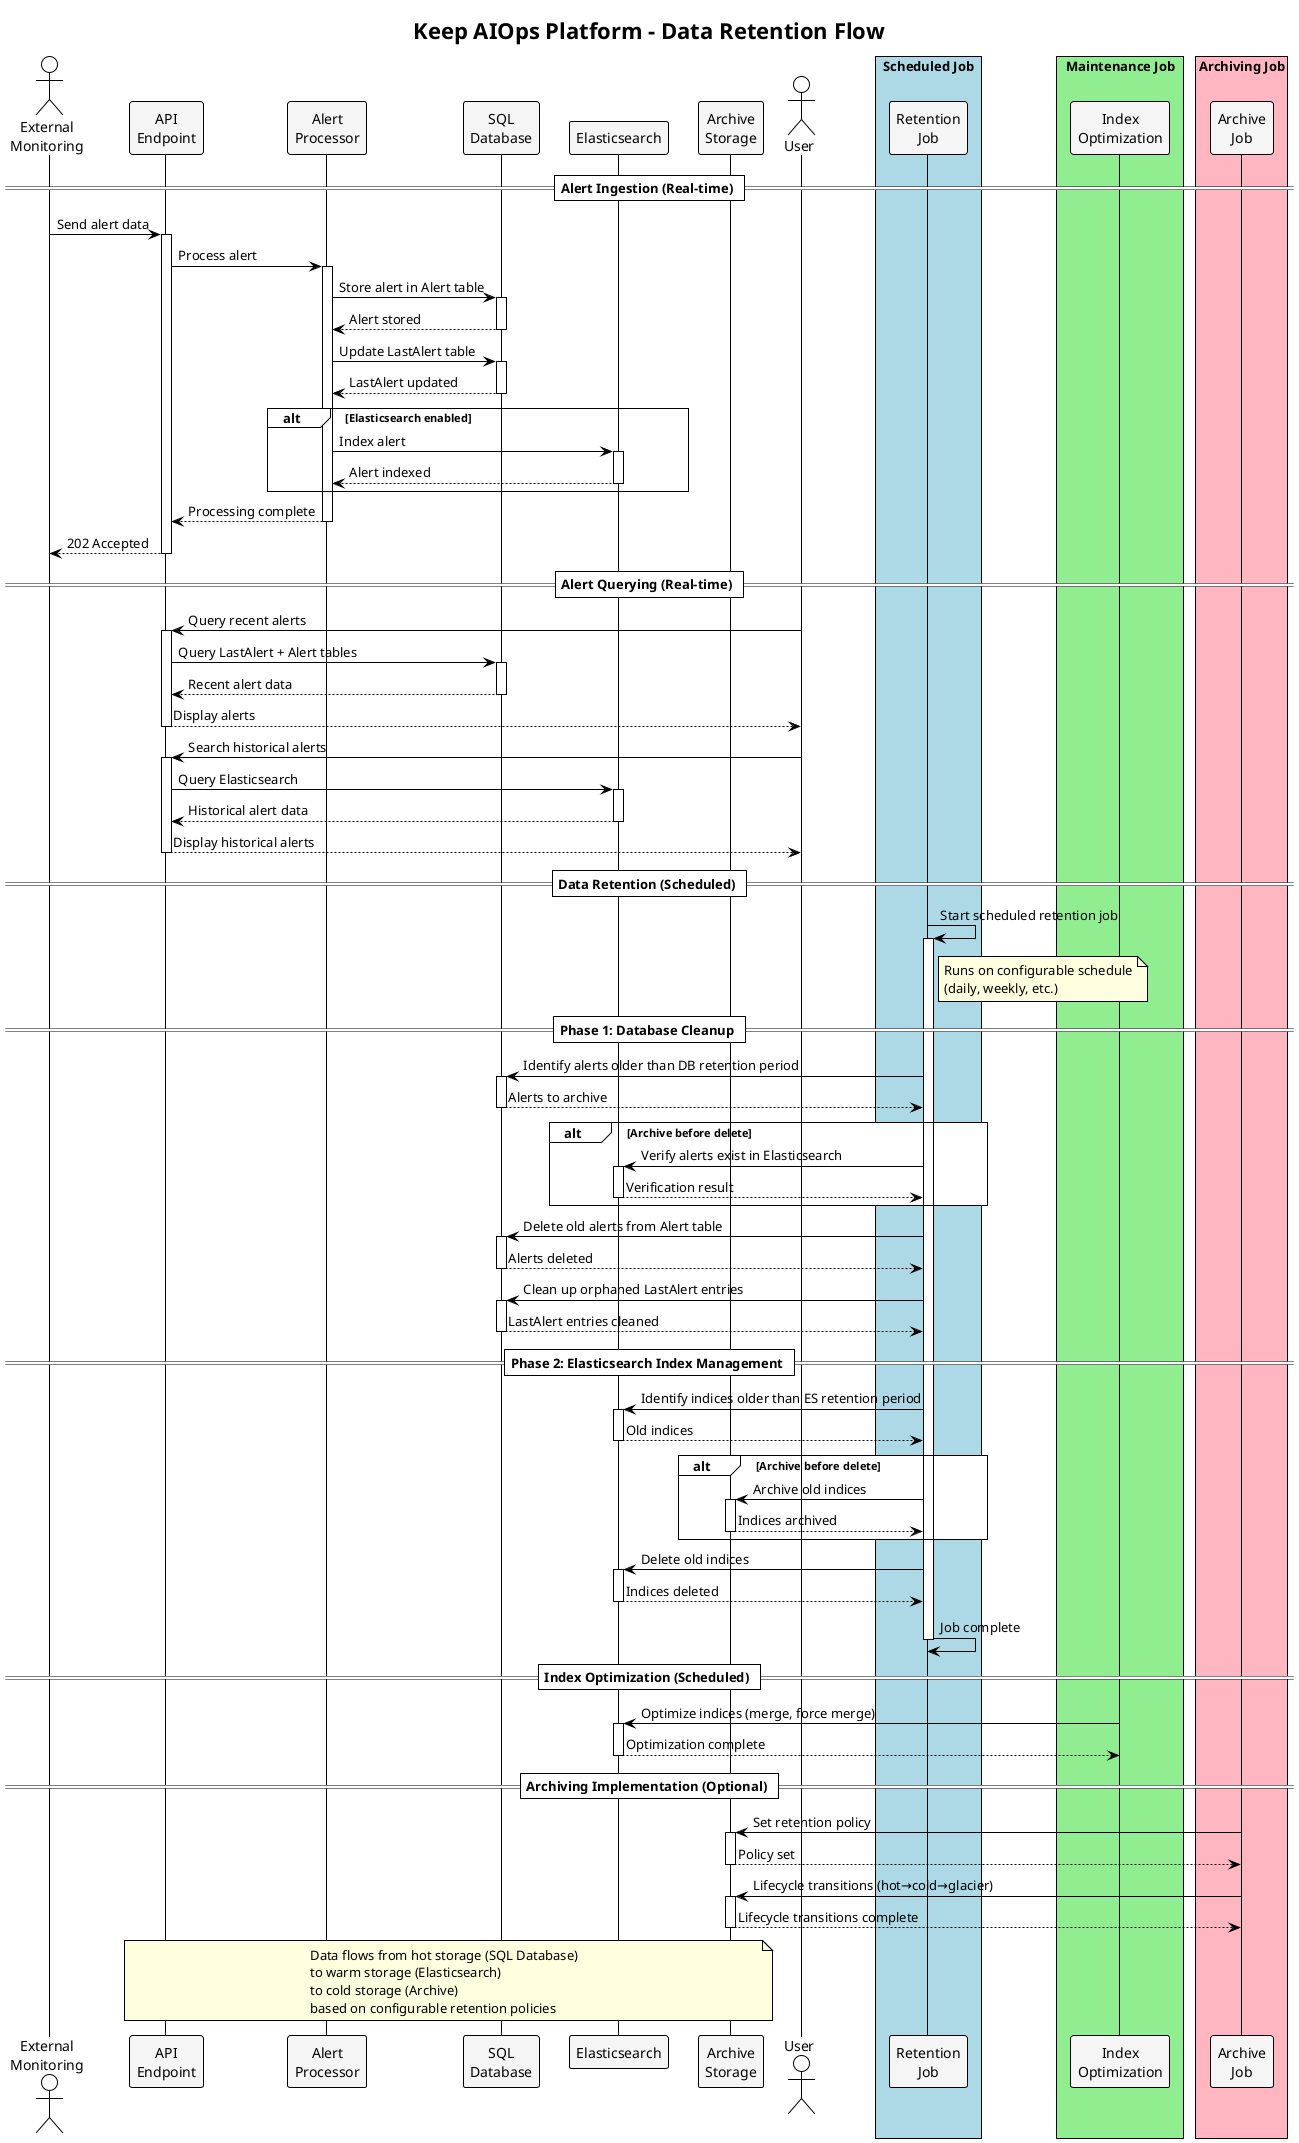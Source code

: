 @startuml Data_Retention_Flow

title Keep AIOps Platform - Data Retention Flow

!theme plain
skinparam SequenceBoxBackgroundColor WhiteSmoke
skinparam SequenceBoxBorderColor Black
skinparam ParticipantBackgroundColor WhiteSmoke
skinparam ParticipantBorderColor Black
skinparam NoteBackgroundColor LightYellow
skinparam NoteBorderColor Black

actor "External\nMonitoring" as External
participant "API\nEndpoint" as API
participant "Alert\nProcessor" as Processor
participant "SQL\nDatabase" as SQL
participant "Elasticsearch" as ES
participant "Archive\nStorage" as Archive
participant "Retention\nJob" as RetentionJob

== Alert Ingestion (Real-time) ==

External -> API: Send alert data
activate API

API -> Processor: Process alert
activate Processor

Processor -> SQL: Store alert in Alert table
activate SQL
SQL --> Processor: Alert stored
deactivate SQL

Processor -> SQL: Update LastAlert table
activate SQL
SQL --> Processor: LastAlert updated
deactivate SQL

alt Elasticsearch enabled
    Processor -> ES: Index alert
    activate ES
    ES --> Processor: Alert indexed
    deactivate ES
end

Processor --> API: Processing complete
deactivate Processor

API --> External: 202 Accepted
deactivate API

== Alert Querying (Real-time) ==

actor "User" as User
User -> API: Query recent alerts
activate API

API -> SQL: Query LastAlert + Alert tables
activate SQL
SQL --> API: Recent alert data
deactivate SQL

API --> User: Display alerts
deactivate API

User -> API: Search historical alerts
activate API

API -> ES: Query Elasticsearch
activate ES
ES --> API: Historical alert data
deactivate ES

API --> User: Display historical alerts
deactivate API

== Data Retention (Scheduled) ==

box "Scheduled Job" #LightBlue
    participant "Retention\nJob" as RetentionJob
end box

RetentionJob -> RetentionJob: Start scheduled retention job
activate RetentionJob

note right of RetentionJob
  Runs on configurable schedule
  (daily, weekly, etc.)
end note

== Phase 1: Database Cleanup ==

RetentionJob -> SQL: Identify alerts older than DB retention period
activate SQL
SQL --> RetentionJob: Alerts to archive
deactivate SQL

alt Archive before delete
    RetentionJob -> ES: Verify alerts exist in Elasticsearch
    activate ES
    ES --> RetentionJob: Verification result
    deactivate ES
end

RetentionJob -> SQL: Delete old alerts from Alert table
activate SQL
SQL --> RetentionJob: Alerts deleted
deactivate SQL

RetentionJob -> SQL: Clean up orphaned LastAlert entries
activate SQL
SQL --> RetentionJob: LastAlert entries cleaned
deactivate SQL

== Phase 2: Elasticsearch Index Management ==

RetentionJob -> ES: Identify indices older than ES retention period
activate ES
ES --> RetentionJob: Old indices
deactivate ES

alt Archive before delete
    RetentionJob -> Archive: Archive old indices
    activate Archive
    Archive --> RetentionJob: Indices archived
    deactivate Archive
end

RetentionJob -> ES: Delete old indices
activate ES
ES --> RetentionJob: Indices deleted
deactivate ES

RetentionJob -> RetentionJob: Job complete
deactivate RetentionJob

== Index Optimization (Scheduled) ==

box "Maintenance Job" #LightGreen
    participant "Index\nOptimization" as IndexOpt
end box

IndexOpt -> ES: Optimize indices (merge, force merge)
activate ES
ES --> IndexOpt: Optimization complete
deactivate ES

== Archiving Implementation (Optional) ==

box "Archiving Job" #LightPink
    participant "Archive\nJob" as ArchiveJob
end box

ArchiveJob -> Archive: Set retention policy
activate Archive
Archive --> ArchiveJob: Policy set
deactivate Archive

ArchiveJob -> Archive: Lifecycle transitions (hot→cold→glacier)
activate Archive
Archive --> ArchiveJob: Lifecycle transitions complete
deactivate Archive

note over API, Archive
  Data flows from hot storage (SQL Database)
  to warm storage (Elasticsearch)
  to cold storage (Archive)
  based on configurable retention policies
end note

@enduml 